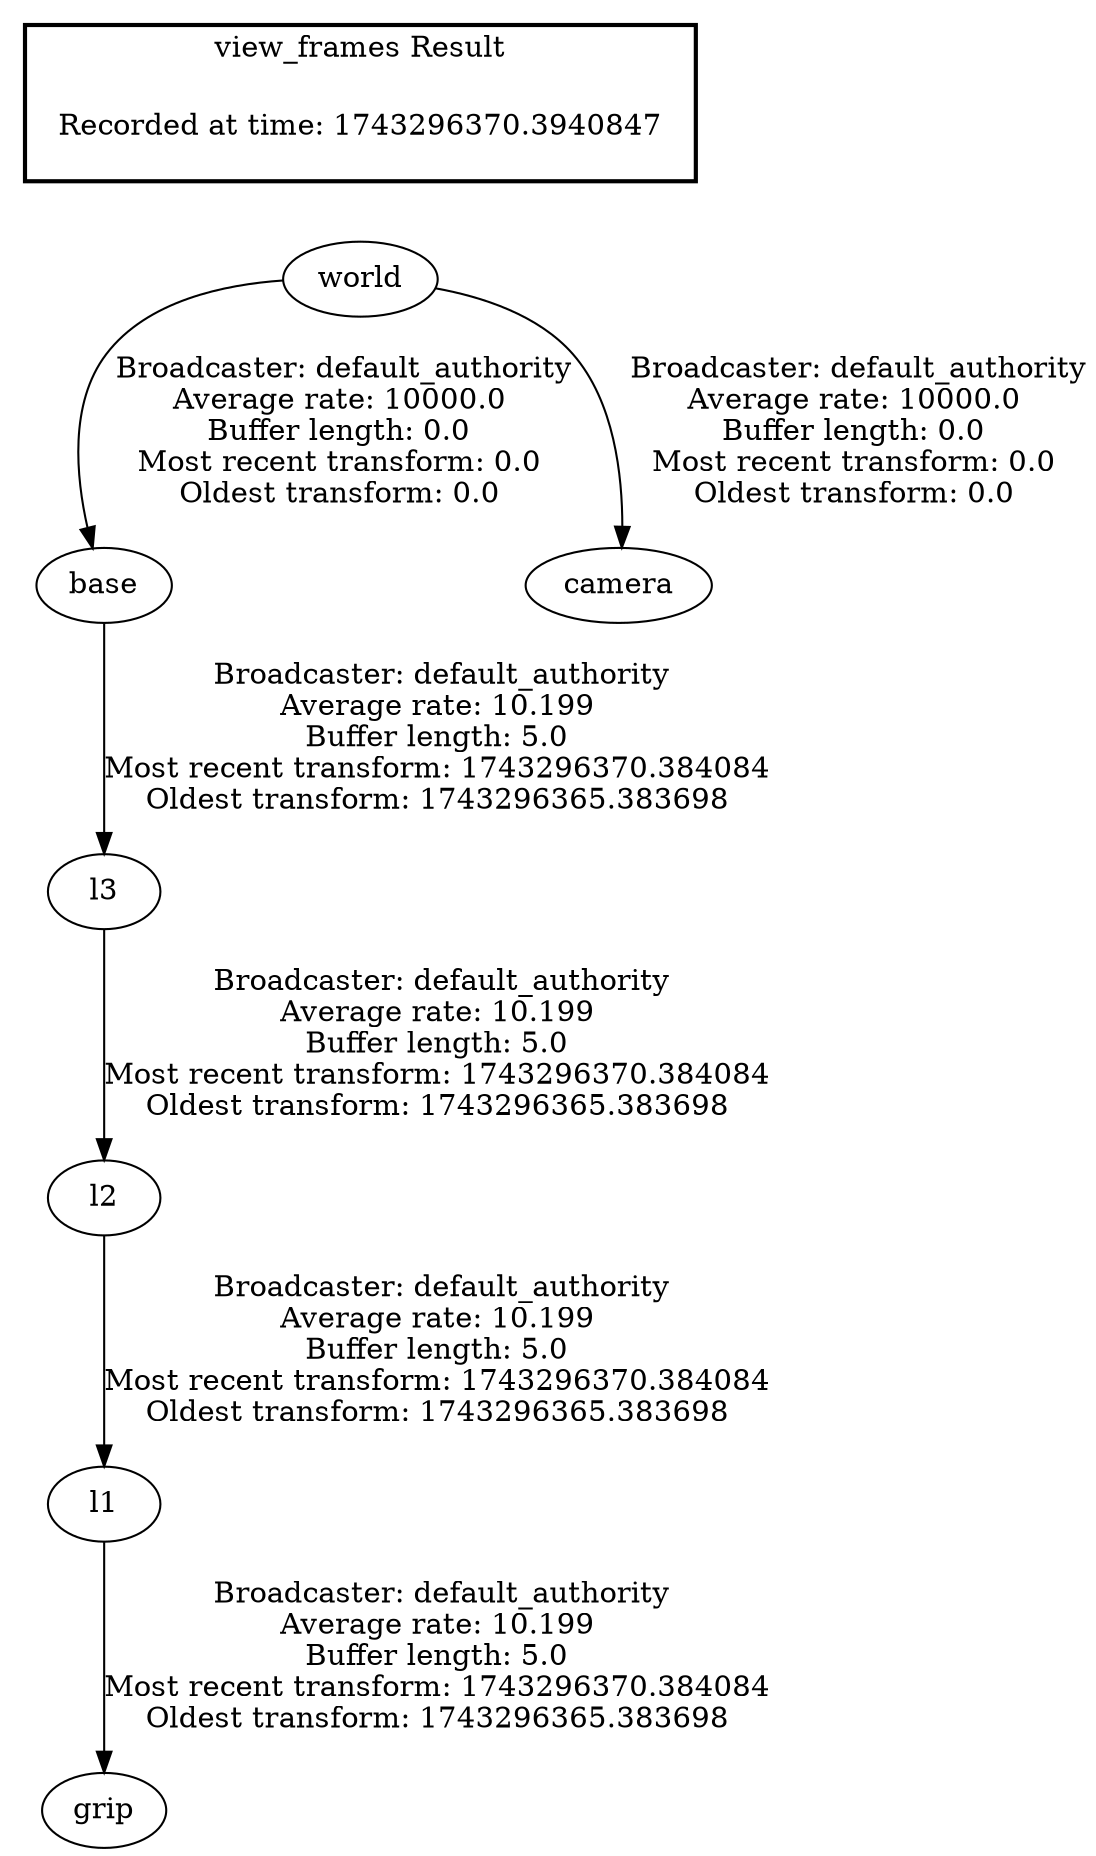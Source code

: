 digraph G {
"world" -> "base"[label=" Broadcaster: default_authority\nAverage rate: 10000.0\nBuffer length: 0.0\nMost recent transform: 0.0\nOldest transform: 0.0\n"];
"world" -> "camera"[label=" Broadcaster: default_authority\nAverage rate: 10000.0\nBuffer length: 0.0\nMost recent transform: 0.0\nOldest transform: 0.0\n"];
"base" -> "l3"[label=" Broadcaster: default_authority\nAverage rate: 10.199\nBuffer length: 5.0\nMost recent transform: 1743296370.384084\nOldest transform: 1743296365.383698\n"];
"l1" -> "grip"[label=" Broadcaster: default_authority\nAverage rate: 10.199\nBuffer length: 5.0\nMost recent transform: 1743296370.384084\nOldest transform: 1743296365.383698\n"];
"l2" -> "l1"[label=" Broadcaster: default_authority\nAverage rate: 10.199\nBuffer length: 5.0\nMost recent transform: 1743296370.384084\nOldest transform: 1743296365.383698\n"];
"l3" -> "l2"[label=" Broadcaster: default_authority\nAverage rate: 10.199\nBuffer length: 5.0\nMost recent transform: 1743296370.384084\nOldest transform: 1743296365.383698\n"];
edge [style=invis];
 subgraph cluster_legend { style=bold; color=black; label ="view_frames Result";
"Recorded at time: 1743296370.3940847"[ shape=plaintext ] ;
}->"world";
}
